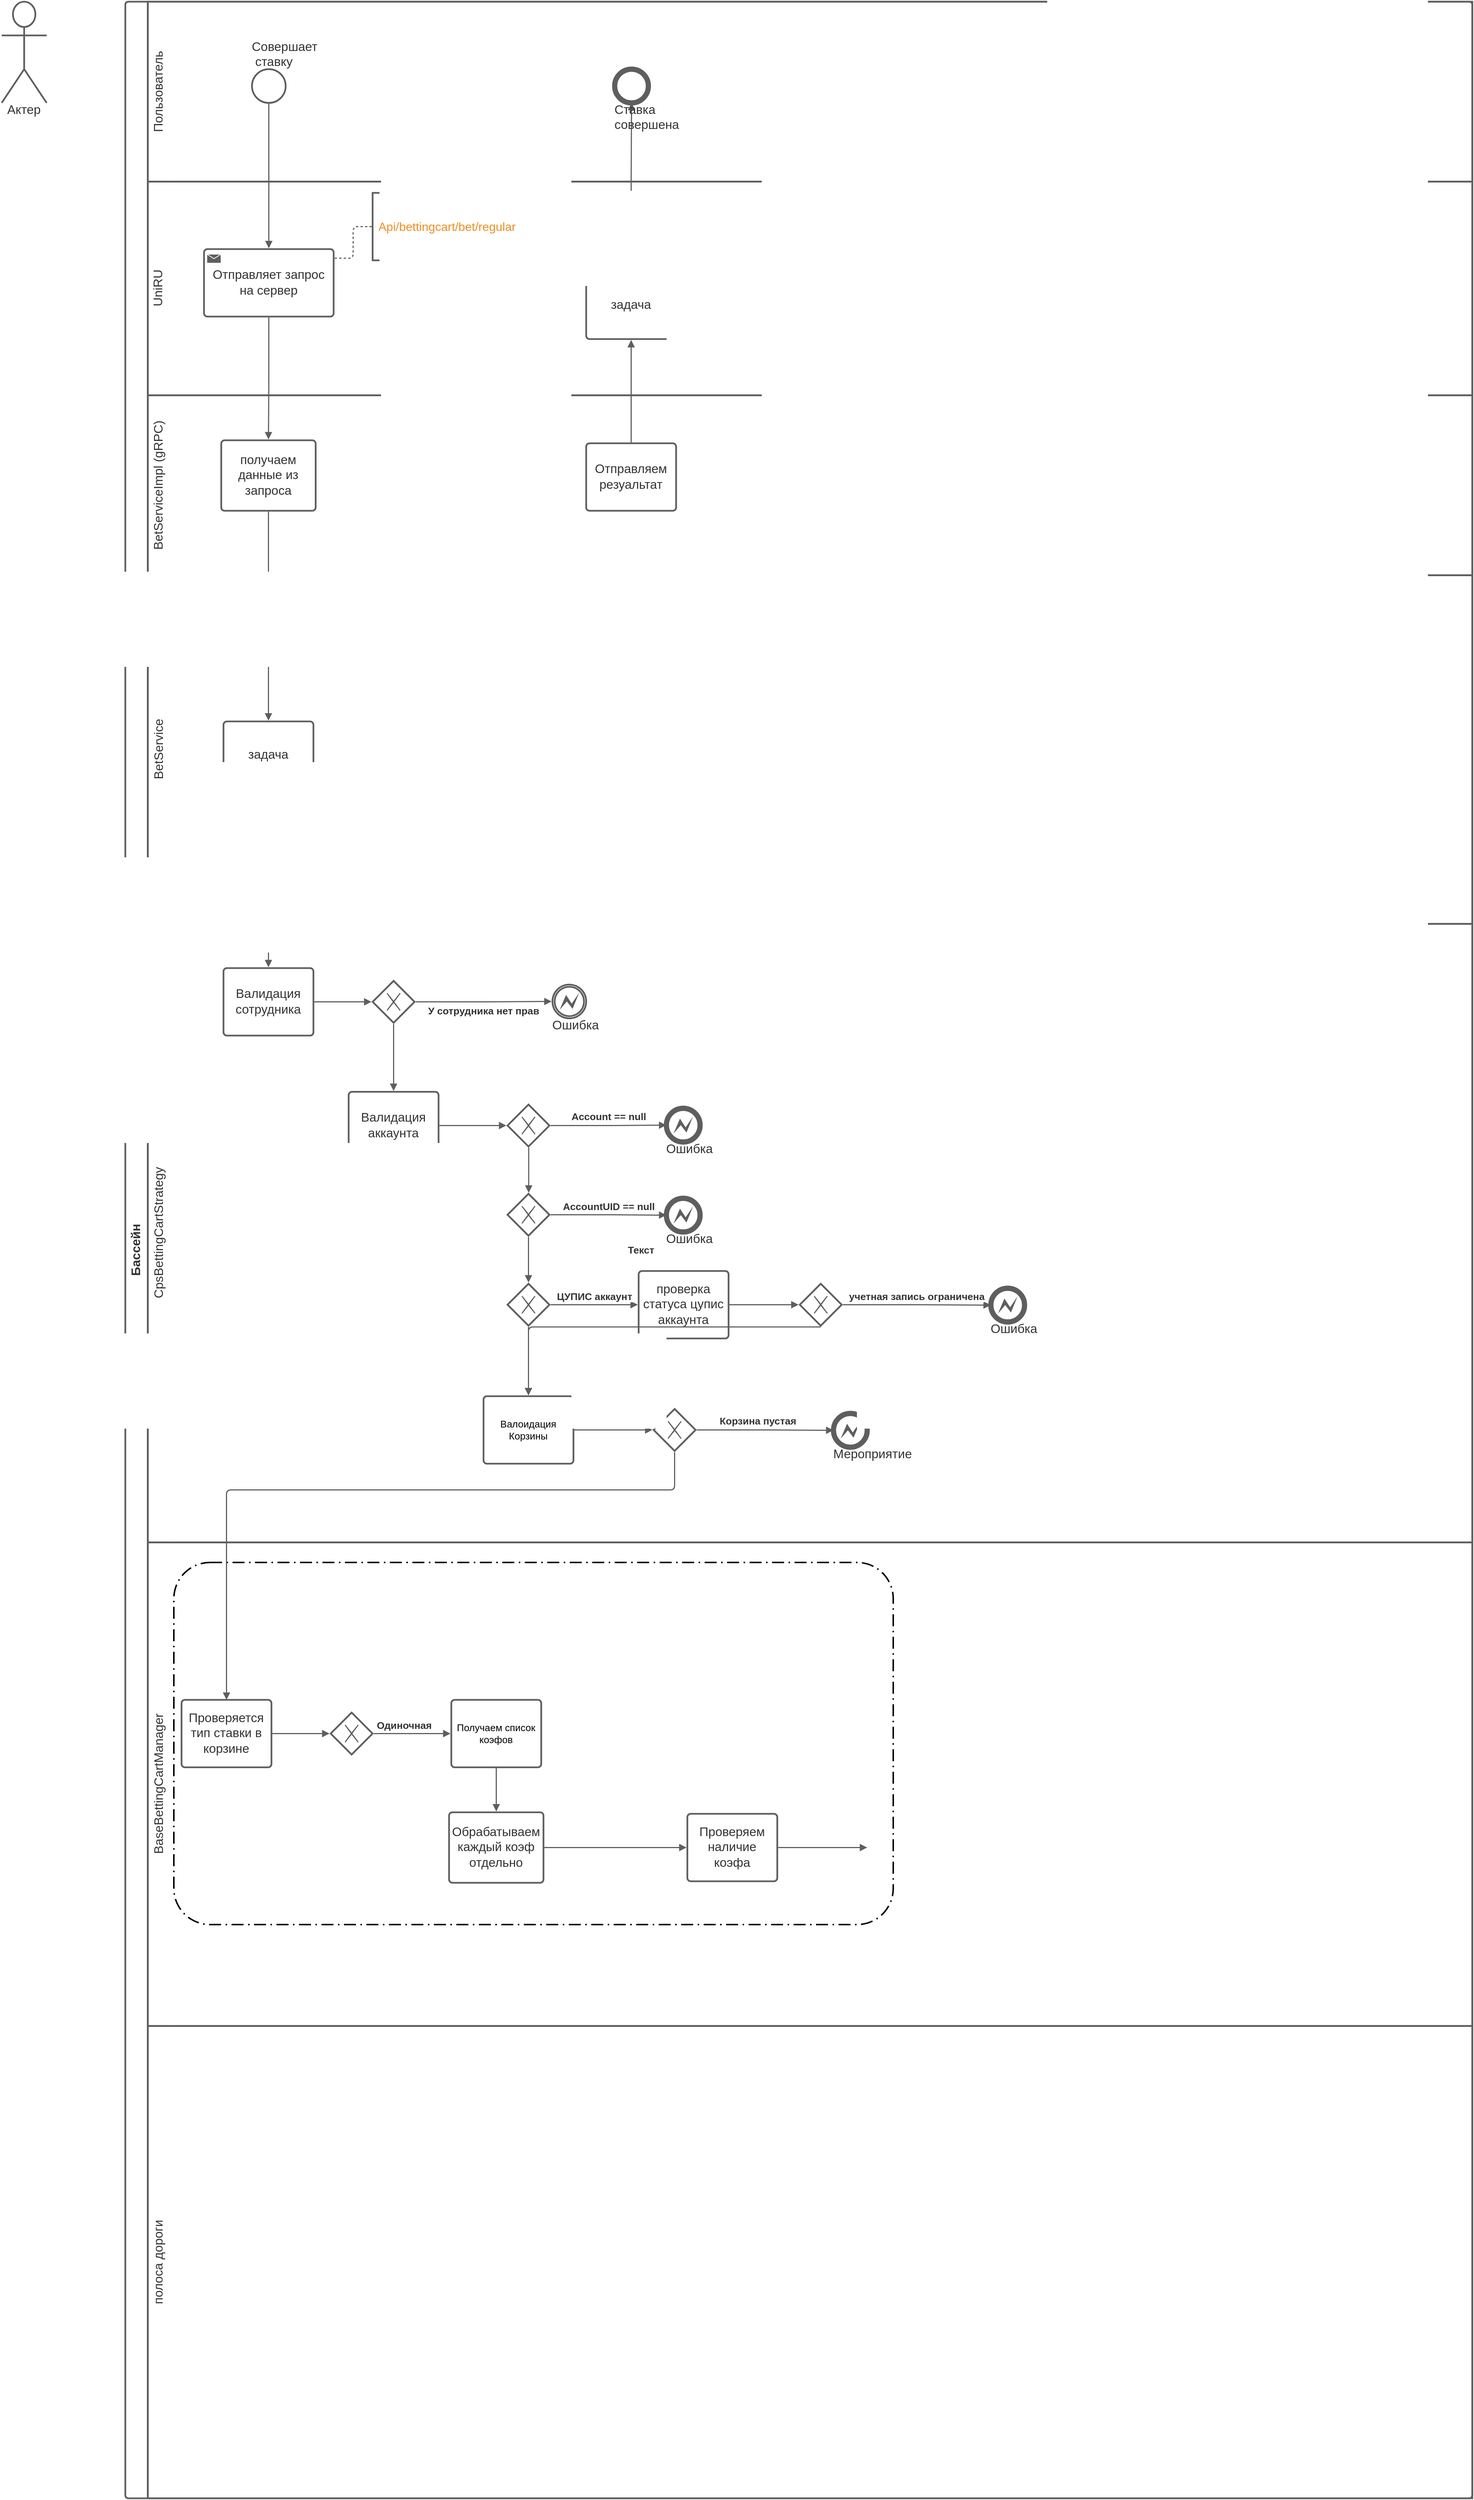 <mxfile version="15.7.2" type="github">
  <diagram name="Page-1" id="c7488fd3-1785-93aa-aadb-54a6760d102a">
    <mxGraphModel dx="4677" dy="2451" grid="1" gridSize="10" guides="1" tooltips="1" connect="1" arrows="1" fold="1" page="1" pageScale="1" pageWidth="1100" pageHeight="850" background="none" math="0" shadow="0">
      <root>
        <mxCell id="0" />
        <mxCell id="1" parent="0" />
        <mxCell id="ZsPUOAy3lBJN9Yod5RJw-80" value="" style="points=[[0.25,0,0],[0.5,0,0],[0.75,0,0],[1,0.25,0],[1,0.5,0],[1,0.75,0],[0.75,1,0],[0.5,1,0],[0.25,1,0],[0,0.75,0],[0,0.5,0],[0,0.25,0]];rounded=1;arcSize=10;dashed=1;strokeColor=#000000;fillColor=none;gradientColor=none;dashPattern=8 3 1 3;strokeWidth=2;align=center;" vertex="1" parent="1">
          <mxGeometry x="-2140" y="747" width="960" height="483" as="geometry" />
        </mxCell>
        <mxCell id="ZsPUOAy3lBJN9Yod5RJw-1" value="Бассейн" style="swimlane;startSize=30;html=1;whiteSpace=wrap;container=1;collapsible=0;childLayout=stackLayout;resizeParent=1;dropTarget=0;horizontalStack=0;whiteSpace=wrap;fontSize=13;spacing=0;strokeColor=#5e5e5e;strokeOpacity=100;rounded=1;absoluteArcSize=1;arcSize=9;horizontal=0;strokeWidth=2.3;fontSize=16.7;fontColor=#333333;" vertex="1" parent="1">
          <mxGeometry x="-2205" y="-1335" width="1797.5" height="3330" isRotated="1" as="geometry" />
        </mxCell>
        <mxCell id="ZsPUOAy3lBJN9Yod5RJw-2" value="Пользователь" style="swimlane;html=1;whiteSpace=wrap;container=1;connectable=0;collapsible=0;fontStyle=0;startSize=30;dropTarget=0;rounded=0;horizontal=0;swimlaneLine=0;fillColor=none;whiteSpace=wrap;fontSize=13;spacing=0;strokeColor=#5e5e5e;strokeOpacity=100;strokeWidth=2.3;fontSize=16.7;fontColor=#333333;" vertex="1" parent="ZsPUOAy3lBJN9Yod5RJw-1">
          <mxGeometry x="30" width="1767.5" height="240" as="geometry" />
        </mxCell>
        <mxCell id="ZsPUOAy3lBJN9Yod5RJw-3" value="UniRU" style="swimlane;html=1;whiteSpace=wrap;container=1;connectable=0;collapsible=0;fontStyle=0;startSize=30;dropTarget=0;rounded=0;horizontal=0;swimlaneLine=0;fillColor=none;whiteSpace=wrap;fontSize=13;spacing=0;strokeColor=#5e5e5e;strokeOpacity=100;strokeWidth=2.3;fontSize=16.7;fontColor=#333333;" vertex="1" parent="ZsPUOAy3lBJN9Yod5RJw-1">
          <mxGeometry x="30" y="240" width="1767.5" height="285" as="geometry" />
        </mxCell>
        <mxCell id="ZsPUOAy3lBJN9Yod5RJw-4" value="BetServiceImpl (gRPC)" style="swimlane;html=1;whiteSpace=wrap;container=1;connectable=0;collapsible=0;fontStyle=0;startSize=30;dropTarget=0;rounded=0;horizontal=0;swimlaneLine=0;fillColor=none;whiteSpace=wrap;fontSize=13;spacing=0;strokeColor=#5e5e5e;strokeOpacity=100;strokeWidth=2.3;fontSize=16.7;fontColor=#333333;" vertex="1" parent="ZsPUOAy3lBJN9Yod5RJw-1">
          <mxGeometry x="30" y="525" width="1767.5" height="240" as="geometry" />
        </mxCell>
        <mxCell id="ZsPUOAy3lBJN9Yod5RJw-5" value="BetService" style="swimlane;html=1;whiteSpace=wrap;container=1;connectable=0;collapsible=0;fontStyle=0;startSize=30;dropTarget=0;rounded=0;horizontal=0;swimlaneLine=0;fillColor=none;whiteSpace=wrap;fontSize=13;spacing=0;strokeColor=#5e5e5e;strokeOpacity=100;strokeWidth=2.3;fontSize=16.7;fontColor=#333333;" vertex="1" parent="ZsPUOAy3lBJN9Yod5RJw-1">
          <mxGeometry x="30" y="765" width="1767.5" height="465.0" as="geometry" />
        </mxCell>
        <mxCell id="ZsPUOAy3lBJN9Yod5RJw-6" value="CpsBettingCartStrategy" style="swimlane;html=1;whiteSpace=wrap;container=1;connectable=0;collapsible=0;fontStyle=0;startSize=30;dropTarget=0;rounded=0;horizontal=0;swimlaneLine=0;fillColor=none;whiteSpace=wrap;fontSize=13;spacing=0;strokeColor=#5e5e5e;strokeOpacity=100;strokeWidth=2.3;fontSize=16.7;fontColor=#333333;" vertex="1" parent="ZsPUOAy3lBJN9Yod5RJw-1">
          <mxGeometry x="30" y="1230" width="1767.5" height="825" as="geometry" />
        </mxCell>
        <mxCell id="ZsPUOAy3lBJN9Yod5RJw-7" value="BaseBettingCartManager" style="swimlane;html=1;whiteSpace=wrap;container=1;connectable=0;collapsible=0;fontStyle=0;startSize=30;dropTarget=0;rounded=0;horizontal=0;swimlaneLine=0;fillColor=none;whiteSpace=wrap;fontSize=13;spacing=0;strokeColor=#5e5e5e;strokeOpacity=100;strokeWidth=2.3;fontSize=16.7;fontColor=#333333;" vertex="1" parent="ZsPUOAy3lBJN9Yod5RJw-1">
          <mxGeometry x="30" y="2055" width="1767.5" height="645" as="geometry" />
        </mxCell>
        <mxCell id="ZsPUOAy3lBJN9Yod5RJw-8" value="полоса дороги" style="swimlane;html=1;whiteSpace=wrap;container=1;connectable=0;collapsible=0;fontStyle=0;startSize=30;dropTarget=0;rounded=0;horizontal=0;swimlaneLine=0;fillColor=none;whiteSpace=wrap;fontSize=13;spacing=0;strokeColor=#5e5e5e;strokeOpacity=100;strokeWidth=2.3;fontSize=16.7;fontColor=#333333;" vertex="1" parent="ZsPUOAy3lBJN9Yod5RJw-1">
          <mxGeometry x="30" y="2700" width="1767.5" height="630" as="geometry" />
        </mxCell>
        <UserObject label="Актер" lucidchartObjectId="1fzqgwaakdoD" id="ZsPUOAy3lBJN9Yod5RJw-9">
          <mxCell style="html=1;overflow=block;blockSpacing=1;whiteSpace=wrap;shape=umlActor;labelPosition=center;verticalLabelPosition=bottom;verticalAlign=top;whiteSpace=nowrap;whiteSpace=wrap;fontSize=16.7;fontColor=#333333;spacing=0;strokeColor=#5e5e5e;strokeOpacity=100;rounded=1;absoluteArcSize=1;arcSize=9;strokeWidth=2.3;" vertex="1" parent="1">
            <mxGeometry x="-2370" y="-1335" width="60" height="135" as="geometry" />
          </mxCell>
        </UserObject>
        <mxCell id="ZsPUOAy3lBJN9Yod5RJw-10" value="&lt;div style=&quot;text-align: justify&quot;&gt;&lt;span&gt;Совершает&lt;/span&gt;&lt;/div&gt;&lt;div style=&quot;text-align: justify&quot;&gt;&lt;span&gt;&amp;nbsp;ставку&lt;/span&gt;&lt;/div&gt;" style="html=1;overflow=block;blockSpacing=1;whiteSpace=wrap;shape=mxgraph.bpmn.shape;verticalLabelPosition=top;verticalAlign=bottom;outline=standard;whiteSpace=wrap;fontSize=16.7;fontColor=#333333;spacing=0;strokeColor=#5e5e5e;strokeOpacity=100;rounded=1;absoluteArcSize=1;arcSize=9;strokeWidth=2.3;labelPosition=center;align=center;" vertex="1" parent="1">
          <mxGeometry x="-2036" y="-1245" width="45" height="45" as="geometry" />
        </mxCell>
        <UserObject label="" lucidchartObjectId="kjzq9bKsI._D" id="ZsPUOAy3lBJN9Yod5RJw-11">
          <mxCell style="html=1;jettySize=18;whiteSpace=wrap;fontSize=13;strokeColor=#5E5E5E;strokeWidth=1.5;rounded=1;arcSize=12;edgeStyle=orthogonalEdgeStyle;startArrow=none;;endArrow=block;endFill=1;;exitX=0.5;exitY=1.025;exitPerimeter=0;entryX=0.5;entryY=-0.012;entryPerimeter=0;" edge="1" parent="1" source="ZsPUOAy3lBJN9Yod5RJw-10" target="ZsPUOAy3lBJN9Yod5RJw-12">
            <mxGeometry width="100" height="100" relative="1" as="geometry">
              <Array as="points" />
            </mxGeometry>
          </mxCell>
        </UserObject>
        <mxCell id="ZsPUOAy3lBJN9Yod5RJw-12" value="Отправляет запрос на сервер" style="html=1;overflow=block;blockSpacing=1;whiteSpace=wrap;whiteSpace=wrap;fontSize=16.7;fontColor=#333333;whiteSpace=wrap;spacing=3.8;strokeColor=#5e5e5e;strokeOpacity=100;rounded=1;absoluteArcSize=1;arcSize=9;strokeWidth=2.3;" vertex="1" parent="1">
          <mxGeometry x="-2100" y="-1005" width="173" height="90" as="geometry" />
        </mxCell>
        <mxCell id="ZsPUOAy3lBJN9Yod5RJw-13" value="" style="shape=message;strokeColor=#ffffff;fillColor=#5e5e5e;part=1;" vertex="1" parent="ZsPUOAy3lBJN9Yod5RJw-12">
          <mxGeometry width="19" height="12" relative="1" as="geometry">
            <mxPoint x="4" y="7" as="offset" />
          </mxGeometry>
        </mxCell>
        <mxCell id="ZsPUOAy3lBJN9Yod5RJw-14" value="Аpi/bettingcart/bet/regular" style="group;spacingLeft=8;align=left;spacing=0;strokeColor=none;whiteSpace=wrap;fontSize=16;fontColor=#ef8d22;strokeOpacity=100;fillOpacity=0;rounded=1;absoluteArcSize=1;arcSize=9;fillColor=#ffffff;strokeWidth=2.3;verticalAlign=middle;html=1;" vertex="1" parent="1">
          <mxGeometry x="-1875" y="-1080" width="225" height="90" as="geometry" />
        </mxCell>
        <mxCell id="ZsPUOAy3lBJN9Yod5RJw-15" value="" style="shape=partialRectangle;right=0;fillColor=none;whiteSpace=wrap;fontSize=16;fontColor=#ef8d22;strokeColor=#5e5e5e;strokeWidth=2.3;" vertex="1" parent="ZsPUOAy3lBJN9Yod5RJw-14">
          <mxGeometry width="8" height="90" relative="1" as="geometry" />
        </mxCell>
        <UserObject label="" lucidchartObjectId="Llzq4PgTOBG3" id="ZsPUOAy3lBJN9Yod5RJw-16">
          <mxCell style="html=1;jettySize=18;whiteSpace=wrap;fontSize=13;strokeColor=#5E5E5E;dashed=1;fixDash=1;strokeWidth=1.5;rounded=1;arcSize=12;edgeStyle=orthogonalEdgeStyle;startArrow=none;;endArrow=none;;exitX=-0.005;exitY=0.5;exitPerimeter=0;entryX=1.007;entryY=0.135;entryPerimeter=0;" edge="1" parent="1" source="ZsPUOAy3lBJN9Yod5RJw-14" target="ZsPUOAy3lBJN9Yod5RJw-12">
            <mxGeometry width="100" height="100" relative="1" as="geometry">
              <Array as="points" />
            </mxGeometry>
          </mxCell>
        </UserObject>
        <UserObject label="" lucidchartObjectId="PJzqvexvB2dH" id="ZsPUOAy3lBJN9Yod5RJw-17">
          <mxCell style="html=1;jettySize=18;whiteSpace=wrap;fontSize=13;strokeColor=#5E5E5E;strokeWidth=1.5;rounded=1;arcSize=12;edgeStyle=orthogonalEdgeStyle;startArrow=none;;endArrow=block;endFill=1;;exitX=0.5;exitY=1.013;exitPerimeter=0;entryX=0.5;entryY=-0.012;entryPerimeter=0;" edge="1" parent="1" source="ZsPUOAy3lBJN9Yod5RJw-12" target="ZsPUOAy3lBJN9Yod5RJw-18">
            <mxGeometry width="100" height="100" relative="1" as="geometry">
              <Array as="points" />
            </mxGeometry>
          </mxCell>
        </UserObject>
        <mxCell id="ZsPUOAy3lBJN9Yod5RJw-18" value="получаем данные из запроса" style="html=1;overflow=block;blockSpacing=1;whiteSpace=wrap;whiteSpace=wrap;fontSize=16.7;fontColor=#333333;whiteSpace=wrap;spacing=3.8;strokeColor=#5e5e5e;strokeOpacity=100;rounded=1;absoluteArcSize=1;arcSize=9;strokeWidth=2.3;" vertex="1" parent="1">
          <mxGeometry x="-2077" y="-750" width="126" height="94" as="geometry" />
        </mxCell>
        <mxCell id="ZsPUOAy3lBJN9Yod5RJw-19" value="Отправляем резуальтат " style="html=1;overflow=block;blockSpacing=1;whiteSpace=wrap;whiteSpace=wrap;fontSize=16.7;fontColor=#333333;whiteSpace=wrap;spacing=3.8;strokeColor=#5e5e5e;strokeOpacity=100;rounded=1;absoluteArcSize=1;arcSize=9;strokeWidth=2.3;" vertex="1" parent="1">
          <mxGeometry x="-1590" y="-746" width="120" height="90" as="geometry" />
        </mxCell>
        <UserObject label="" lucidchartObjectId="~NzqV.R2wi9m" id="ZsPUOAy3lBJN9Yod5RJw-20">
          <mxCell style="html=1;jettySize=18;whiteSpace=wrap;fontSize=13;strokeColor=#5E5E5E;strokeWidth=1.5;rounded=1;arcSize=12;edgeStyle=orthogonalEdgeStyle;startArrow=none;;endArrow=block;endFill=1;;exitX=0.5;exitY=-0.012;exitPerimeter=0;entryX=0.5;entryY=1.013;entryPerimeter=0;" edge="1" parent="1" source="ZsPUOAy3lBJN9Yod5RJw-19" target="ZsPUOAy3lBJN9Yod5RJw-21">
            <mxGeometry width="100" height="100" relative="1" as="geometry">
              <Array as="points" />
            </mxGeometry>
          </mxCell>
        </UserObject>
        <mxCell id="ZsPUOAy3lBJN9Yod5RJw-21" value="задача" style="html=1;overflow=block;blockSpacing=1;whiteSpace=wrap;whiteSpace=wrap;fontSize=16.7;fontColor=#333333;whiteSpace=wrap;spacing=3.8;strokeColor=#5e5e5e;strokeOpacity=100;rounded=1;absoluteArcSize=1;arcSize=9;strokeWidth=2.3;" vertex="1" parent="1">
          <mxGeometry x="-1590" y="-975" width="120" height="90" as="geometry" />
        </mxCell>
        <UserObject label="" lucidchartObjectId="zOzqSGz9eJod" id="ZsPUOAy3lBJN9Yod5RJw-22">
          <mxCell style="html=1;jettySize=18;whiteSpace=wrap;fontSize=13;strokeColor=#5E5E5E;strokeWidth=1.5;rounded=1;arcSize=12;edgeStyle=orthogonalEdgeStyle;startArrow=none;;endArrow=block;endFill=1;;exitX=0.5;exitY=-0.012;exitPerimeter=0;entryX=0.5;entryY=1;entryPerimeter=0;" edge="1" parent="1" source="ZsPUOAy3lBJN9Yod5RJw-21" target="ZsPUOAy3lBJN9Yod5RJw-23">
            <mxGeometry width="100" height="100" relative="1" as="geometry">
              <Array as="points" />
            </mxGeometry>
          </mxCell>
        </UserObject>
        <mxCell id="ZsPUOAy3lBJN9Yod5RJw-23" value="Ставка совершена" style="html=1;overflow=block;blockSpacing=1;whiteSpace=wrap;shape=mxgraph.bpmn.shape;verticalLabelPosition=bottom;verticalAlign=top;outline=end;whiteSpace=wrap;fontSize=16.7;fontColor=#333333;spacing=0;strokeColor=#5e5e5e;strokeOpacity=100;rounded=1;absoluteArcSize=1;arcSize=9;strokeWidth=2.3;" vertex="1" parent="1">
          <mxGeometry x="-1552" y="-1245" width="45" height="45" as="geometry" />
        </mxCell>
        <UserObject label="" lucidchartObjectId="FPzqOHCzULri" id="ZsPUOAy3lBJN9Yod5RJw-24">
          <mxCell style="html=1;jettySize=18;whiteSpace=wrap;fontSize=13;strokeColor=#5E5E5E;strokeWidth=1.5;rounded=1;arcSize=12;edgeStyle=orthogonalEdgeStyle;startArrow=none;;endArrow=block;endFill=1;;exitX=0.5;exitY=1.012;exitPerimeter=0;entryX=0.5;entryY=-0.012;entryPerimeter=0;" edge="1" parent="1" source="ZsPUOAy3lBJN9Yod5RJw-18" target="ZsPUOAy3lBJN9Yod5RJw-25">
            <mxGeometry width="100" height="100" relative="1" as="geometry">
              <Array as="points" />
            </mxGeometry>
          </mxCell>
        </UserObject>
        <mxCell id="ZsPUOAy3lBJN9Yod5RJw-25" value="задача" style="html=1;overflow=block;blockSpacing=1;whiteSpace=wrap;whiteSpace=wrap;fontSize=16.7;fontColor=#333333;whiteSpace=wrap;spacing=3.8;strokeColor=#5e5e5e;strokeOpacity=100;rounded=1;absoluteArcSize=1;arcSize=9;strokeWidth=2.3;" vertex="1" parent="1">
          <mxGeometry x="-2074" y="-375" width="120" height="90" as="geometry" />
        </mxCell>
        <UserObject label="" lucidchartObjectId="ZSzq2n1VD2hJ" id="ZsPUOAy3lBJN9Yod5RJw-26">
          <mxCell style="html=1;jettySize=18;whiteSpace=wrap;fontSize=13;strokeColor=#5E5E5E;strokeWidth=1.5;rounded=1;arcSize=12;edgeStyle=orthogonalEdgeStyle;startArrow=none;;endArrow=block;endFill=1;;exitX=0.5;exitY=1.013;exitPerimeter=0;entryX=0.5;entryY=-0.012;entryPerimeter=0;" edge="1" parent="1" source="ZsPUOAy3lBJN9Yod5RJw-25" target="ZsPUOAy3lBJN9Yod5RJw-27">
            <mxGeometry width="100" height="100" relative="1" as="geometry">
              <Array as="points" />
            </mxGeometry>
          </mxCell>
        </UserObject>
        <mxCell id="ZsPUOAy3lBJN9Yod5RJw-27" value="Валидация сотрудника" style="html=1;overflow=block;blockSpacing=1;whiteSpace=wrap;whiteSpace=wrap;fontSize=16.7;fontColor=#333333;whiteSpace=wrap;spacing=3.8;strokeColor=#5e5e5e;strokeOpacity=100;rounded=1;absoluteArcSize=1;arcSize=9;strokeWidth=2.3;" vertex="1" parent="1">
          <mxGeometry x="-2074" y="-46" width="120" height="90" as="geometry" />
        </mxCell>
        <UserObject label="" lucidchartObjectId="rTzqr8Lx_dHD" id="ZsPUOAy3lBJN9Yod5RJw-28">
          <mxCell style="html=1;jettySize=18;whiteSpace=wrap;fontSize=13;strokeColor=#5E5E5E;strokeWidth=1.5;rounded=1;arcSize=12;edgeStyle=orthogonalEdgeStyle;startArrow=none;;endArrow=block;endFill=1;;exitX=1.009;exitY=0.5;exitPerimeter=0;entryX=-0.028;entryY=0.5;entryPerimeter=0;" edge="1" parent="1" source="ZsPUOAy3lBJN9Yod5RJw-27" target="ZsPUOAy3lBJN9Yod5RJw-29">
            <mxGeometry width="100" height="100" relative="1" as="geometry">
              <Array as="points" />
            </mxGeometry>
          </mxCell>
        </UserObject>
        <mxCell id="ZsPUOAy3lBJN9Yod5RJw-29" value="" style="html=1;overflow=block;blockSpacing=1;whiteSpace=wrap;shape=mxgraph.bpmn.shape;perimeter=rhombusPerimeter;background=gateway;verticalLabelPosition=bottom;verticalAlign=top;outline=none;symbol=exclusiveGw;whiteSpace=wrap;fontSize=13;spacing=0;strokeColor=#5e5e5e;strokeOpacity=100;rounded=1;absoluteArcSize=1;arcSize=9;strokeWidth=2.3;whiteSpace=wrap;fontSize=13;spacing=0;" vertex="1" parent="1">
          <mxGeometry x="-1875" y="-29" width="56" height="56" as="geometry" />
        </mxCell>
        <UserObject label="" lucidchartObjectId="cUzqfupAhkks" id="ZsPUOAy3lBJN9Yod5RJw-30">
          <mxCell style="html=1;jettySize=18;whiteSpace=wrap;fontSize=13;strokeColor=#5E5E5E;strokeWidth=1.5;rounded=1;arcSize=12;edgeStyle=orthogonalEdgeStyle;startArrow=none;;endArrow=block;endFill=1;;exitX=1.028;exitY=0.5;exitPerimeter=0;entryX=-0.025;entryY=0.5;entryPerimeter=0;" edge="1" parent="1" source="ZsPUOAy3lBJN9Yod5RJw-29" target="ZsPUOAy3lBJN9Yod5RJw-32">
            <mxGeometry width="100" height="100" relative="1" as="geometry">
              <Array as="points" />
            </mxGeometry>
          </mxCell>
        </UserObject>
        <mxCell id="ZsPUOAy3lBJN9Yod5RJw-31" value="У сотрудника нет прав" style="text;html=1;resizable=0;labelBackgroundColor=#ffffff;align=center;verticalAlign=middle;fontStyle=1;fontColor=#333333;;fontSize=13.3;" vertex="1" parent="ZsPUOAy3lBJN9Yod5RJw-30">
          <mxGeometry relative="1" as="geometry">
            <mxPoint y="12" as="offset" />
          </mxGeometry>
        </mxCell>
        <mxCell id="ZsPUOAy3lBJN9Yod5RJw-32" value="Ошибка" style="html=1;overflow=block;blockSpacing=1;whiteSpace=wrap;shape=mxgraph.bpmn.shape;verticalLabelPosition=bottom;verticalAlign=top;outline=throwing;symbol=error;whiteSpace=wrap;fontSize=16.7;fontColor=#333333;spacing=0;strokeColor=#5e5e5e;strokeOpacity=100;rounded=1;absoluteArcSize=1;arcSize=9;strokeWidth=2.3;" vertex="1" parent="1">
          <mxGeometry x="-1635" y="-24" width="45" height="45" as="geometry" />
        </mxCell>
        <UserObject label="" lucidchartObjectId="2UzqRlAQma5s" id="ZsPUOAy3lBJN9Yod5RJw-33">
          <mxCell style="html=1;jettySize=18;whiteSpace=wrap;fontSize=13;strokeColor=#5E5E5E;strokeWidth=1.5;rounded=1;arcSize=12;edgeStyle=orthogonalEdgeStyle;startArrow=none;;endArrow=block;endFill=1;;exitX=0.5;exitY=1.028;exitPerimeter=0;entryX=0.5;entryY=-0.012;entryPerimeter=0;" edge="1" parent="1" source="ZsPUOAy3lBJN9Yod5RJw-29" target="ZsPUOAy3lBJN9Yod5RJw-34">
            <mxGeometry width="100" height="100" relative="1" as="geometry">
              <Array as="points" />
            </mxGeometry>
          </mxCell>
        </UserObject>
        <mxCell id="ZsPUOAy3lBJN9Yod5RJw-34" value="Валидация аккаунта" style="html=1;overflow=block;blockSpacing=1;whiteSpace=wrap;whiteSpace=wrap;fontSize=16.7;fontColor=#333333;whiteSpace=wrap;spacing=3.8;strokeColor=#5e5e5e;strokeOpacity=100;rounded=1;absoluteArcSize=1;arcSize=9;strokeWidth=2.3;" vertex="1" parent="1">
          <mxGeometry x="-1907" y="119" width="120" height="90" as="geometry" />
        </mxCell>
        <mxCell id="ZsPUOAy3lBJN9Yod5RJw-35" value="" style="html=1;overflow=block;blockSpacing=1;whiteSpace=wrap;shape=mxgraph.bpmn.shape;perimeter=rhombusPerimeter;background=gateway;verticalLabelPosition=bottom;verticalAlign=top;outline=none;symbol=exclusiveGw;whiteSpace=wrap;fontSize=13;spacing=0;strokeColor=#5e5e5e;strokeOpacity=100;rounded=1;absoluteArcSize=1;arcSize=9;strokeWidth=2.3;whiteSpace=wrap;fontSize=13;spacing=0;" vertex="1" parent="1">
          <mxGeometry x="-1695" y="136" width="56" height="56" as="geometry" />
        </mxCell>
        <mxCell id="ZsPUOAy3lBJN9Yod5RJw-36" value="Ошибка" style="html=1;overflow=block;blockSpacing=1;whiteSpace=wrap;shape=mxgraph.bpmn.shape;verticalLabelPosition=bottom;verticalAlign=top;outline=end;symbol=error;whiteSpace=wrap;fontSize=16.7;fontColor=#333333;spacing=0;strokeColor=#5e5e5e;strokeOpacity=100;rounded=1;absoluteArcSize=1;arcSize=9;strokeWidth=2.3;" vertex="1" parent="1">
          <mxGeometry x="-1483" y="141" width="45" height="45" as="geometry" />
        </mxCell>
        <UserObject label="" lucidchartObjectId="9YzqttYT0aaz" id="ZsPUOAy3lBJN9Yod5RJw-37">
          <mxCell style="html=1;jettySize=18;whiteSpace=wrap;fontSize=13;strokeColor=#5E5E5E;strokeWidth=1.5;rounded=1;arcSize=12;edgeStyle=orthogonalEdgeStyle;startArrow=none;;endArrow=block;endFill=1;;exitX=0.505;exitY=1.023;exitPerimeter=0;entryX=0.505;entryY=-0.023;entryPerimeter=0;" edge="1" parent="1" source="ZsPUOAy3lBJN9Yod5RJw-35" target="ZsPUOAy3lBJN9Yod5RJw-38">
            <mxGeometry width="100" height="100" relative="1" as="geometry">
              <Array as="points" />
            </mxGeometry>
          </mxCell>
        </UserObject>
        <mxCell id="ZsPUOAy3lBJN9Yod5RJw-38" value="" style="html=1;overflow=block;blockSpacing=1;whiteSpace=wrap;shape=mxgraph.bpmn.shape;perimeter=rhombusPerimeter;background=gateway;verticalLabelPosition=bottom;verticalAlign=top;outline=none;symbol=exclusiveGw;whiteSpace=wrap;fontSize=13;spacing=0;strokeColor=#5e5e5e;strokeOpacity=100;rounded=1;absoluteArcSize=1;arcSize=9;strokeWidth=2.3;whiteSpace=wrap;fontSize=13;spacing=0;" vertex="1" parent="1">
          <mxGeometry x="-1695" y="255" width="56" height="56" as="geometry" />
        </mxCell>
        <UserObject label="" lucidchartObjectId="g0zqzzm_dK46" id="ZsPUOAy3lBJN9Yod5RJw-39">
          <mxCell style="html=1;jettySize=18;whiteSpace=wrap;fontSize=13;strokeColor=#5E5E5E;strokeWidth=1.5;rounded=1;arcSize=12;edgeStyle=orthogonalEdgeStyle;startArrow=none;;endArrow=block;endFill=1;;exitX=1.009;exitY=0.5;exitPerimeter=0;entryX=-0.028;entryY=0.5;entryPerimeter=0;" edge="1" parent="1" source="ZsPUOAy3lBJN9Yod5RJw-34" target="ZsPUOAy3lBJN9Yod5RJw-35">
            <mxGeometry width="100" height="100" relative="1" as="geometry">
              <Array as="points" />
            </mxGeometry>
          </mxCell>
        </UserObject>
        <UserObject label="" lucidchartObjectId="X0zqfLcb0bTR" id="ZsPUOAy3lBJN9Yod5RJw-40">
          <mxCell style="html=1;jettySize=18;whiteSpace=wrap;fontSize=13;strokeColor=#5E5E5E;strokeWidth=1.5;rounded=1;arcSize=12;edgeStyle=orthogonalEdgeStyle;startArrow=none;;endArrow=block;endFill=1;;exitX=1.028;exitY=0.5;exitPerimeter=0;entryX=0;entryY=0.5;entryPerimeter=0;" edge="1" parent="1" source="ZsPUOAy3lBJN9Yod5RJw-35" target="ZsPUOAy3lBJN9Yod5RJw-36">
            <mxGeometry width="100" height="100" relative="1" as="geometry">
              <Array as="points" />
            </mxGeometry>
          </mxCell>
        </UserObject>
        <mxCell id="ZsPUOAy3lBJN9Yod5RJw-41" value="Account == null" style="text;html=1;resizable=0;labelBackgroundColor=#ffffff;align=center;verticalAlign=middle;fontStyle=1;fontColor=#333333;;fontSize=13.3;" vertex="1" parent="ZsPUOAy3lBJN9Yod5RJw-40">
          <mxGeometry relative="1" as="geometry">
            <mxPoint y="-12" as="offset" />
          </mxGeometry>
        </mxCell>
        <UserObject label="" lucidchartObjectId="F2zqDRZlYSeT" id="ZsPUOAy3lBJN9Yod5RJw-42">
          <mxCell style="html=1;jettySize=18;whiteSpace=wrap;fontSize=13;strokeColor=#5E5E5E;strokeWidth=1.5;rounded=1;arcSize=12;edgeStyle=orthogonalEdgeStyle;startArrow=none;;endArrow=block;endFill=1;;exitX=1.028;exitY=0.5;exitPerimeter=0;entryX=0;entryY=0.5;entryPerimeter=0;" edge="1" parent="1" source="ZsPUOAy3lBJN9Yod5RJw-38" target="ZsPUOAy3lBJN9Yod5RJw-44">
            <mxGeometry width="100" height="100" relative="1" as="geometry">
              <Array as="points" />
            </mxGeometry>
          </mxCell>
        </UserObject>
        <mxCell id="ZsPUOAy3lBJN9Yod5RJw-43" value="AccountUID == null" style="text;html=1;resizable=0;labelBackgroundColor=#ffffff;align=center;verticalAlign=middle;fontStyle=1;fontColor=#333333;;fontSize=13.3;" vertex="1" parent="ZsPUOAy3lBJN9Yod5RJw-42">
          <mxGeometry relative="1" as="geometry">
            <mxPoint y="-12" as="offset" />
          </mxGeometry>
        </mxCell>
        <mxCell id="ZsPUOAy3lBJN9Yod5RJw-44" value="Ошибка" style="html=1;overflow=block;blockSpacing=1;whiteSpace=wrap;shape=mxgraph.bpmn.shape;verticalLabelPosition=bottom;verticalAlign=top;outline=end;symbol=error;whiteSpace=wrap;fontSize=16.7;fontColor=#333333;spacing=0;strokeColor=#5e5e5e;strokeOpacity=100;rounded=1;absoluteArcSize=1;arcSize=9;strokeWidth=2.3;" vertex="1" parent="1">
          <mxGeometry x="-1483" y="261" width="45" height="45" as="geometry" />
        </mxCell>
        <UserObject label="" lucidchartObjectId="j3zq60fz8YvV" id="ZsPUOAy3lBJN9Yod5RJw-45">
          <mxCell style="html=1;jettySize=18;whiteSpace=wrap;fontSize=13;strokeColor=#5E5E5E;strokeWidth=1.5;rounded=1;arcSize=12;edgeStyle=orthogonalEdgeStyle;startArrow=none;;endArrow=block;endFill=1;;exitX=0.5;exitY=1.028;exitPerimeter=0;entryX=0.5;entryY=-0.028;entryPerimeter=0;" edge="1" parent="1" source="ZsPUOAy3lBJN9Yod5RJw-38" target="ZsPUOAy3lBJN9Yod5RJw-46">
            <mxGeometry width="100" height="100" relative="1" as="geometry">
              <Array as="points" />
            </mxGeometry>
          </mxCell>
        </UserObject>
        <mxCell id="ZsPUOAy3lBJN9Yod5RJw-46" value="" style="html=1;overflow=block;blockSpacing=1;whiteSpace=wrap;shape=mxgraph.bpmn.shape;perimeter=rhombusPerimeter;background=gateway;verticalLabelPosition=bottom;verticalAlign=top;outline=none;symbol=exclusiveGw;whiteSpace=wrap;fontSize=13;spacing=0;strokeColor=#5e5e5e;strokeOpacity=100;rounded=1;absoluteArcSize=1;arcSize=9;strokeWidth=2.3;whiteSpace=wrap;fontSize=13;spacing=0;" vertex="1" parent="1">
          <mxGeometry x="-1695" y="375" width="56" height="56" as="geometry" />
        </mxCell>
        <UserObject label="" lucidchartObjectId="43zq0_JOyH9R" id="ZsPUOAy3lBJN9Yod5RJw-47">
          <mxCell style="html=1;jettySize=18;whiteSpace=wrap;fontSize=13;strokeColor=#5E5E5E;strokeWidth=1.5;rounded=1;arcSize=12;edgeStyle=orthogonalEdgeStyle;startArrow=none;;endArrow=block;endFill=1;;exitX=1.028;exitY=0.5;exitPerimeter=0;entryX=-0.009;entryY=0.5;entryPerimeter=0;" edge="1" parent="1" source="ZsPUOAy3lBJN9Yod5RJw-46" target="ZsPUOAy3lBJN9Yod5RJw-49">
            <mxGeometry width="100" height="100" relative="1" as="geometry">
              <Array as="points" />
            </mxGeometry>
          </mxCell>
        </UserObject>
        <mxCell id="ZsPUOAy3lBJN9Yod5RJw-48" value="ЦУПИС аккаунт" style="text;html=1;resizable=0;labelBackgroundColor=#ffffff;align=center;verticalAlign=middle;fontStyle=1;fontColor=#333333;;fontSize=13.3;" vertex="1" parent="ZsPUOAy3lBJN9Yod5RJw-47">
          <mxGeometry relative="1" as="geometry">
            <mxPoint y="-11.5" as="offset" />
          </mxGeometry>
        </mxCell>
        <mxCell id="ZsPUOAy3lBJN9Yod5RJw-49" value="проверка статуса цупис аккаунта" style="html=1;overflow=block;blockSpacing=1;whiteSpace=wrap;whiteSpace=wrap;fontSize=16.7;fontColor=#333333;whiteSpace=wrap;spacing=3.8;strokeColor=#5e5e5e;strokeOpacity=100;rounded=1;absoluteArcSize=1;arcSize=9;strokeWidth=2.3;" vertex="1" parent="1">
          <mxGeometry x="-1520" y="358" width="120" height="90" as="geometry" />
        </mxCell>
        <UserObject label="" lucidchartObjectId="z5zqizomphX2" id="ZsPUOAy3lBJN9Yod5RJw-50">
          <mxCell style="html=1;jettySize=18;whiteSpace=wrap;fontSize=13;strokeColor=#5E5E5E;strokeWidth=1.5;rounded=1;arcSize=12;edgeStyle=orthogonalEdgeStyle;startArrow=none;;endArrow=block;endFill=1;;exitX=1.009;exitY=0.5;exitPerimeter=0;entryX=-0.028;entryY=0.5;entryPerimeter=0;" edge="1" parent="1" source="ZsPUOAy3lBJN9Yod5RJw-49" target="ZsPUOAy3lBJN9Yod5RJw-51">
            <mxGeometry width="100" height="100" relative="1" as="geometry">
              <Array as="points" />
            </mxGeometry>
          </mxCell>
        </UserObject>
        <mxCell id="ZsPUOAy3lBJN9Yod5RJw-51" value="" style="html=1;overflow=block;blockSpacing=1;whiteSpace=wrap;shape=mxgraph.bpmn.shape;perimeter=rhombusPerimeter;background=gateway;verticalLabelPosition=bottom;verticalAlign=top;outline=none;symbol=exclusiveGw;whiteSpace=wrap;fontSize=13;spacing=0;strokeColor=#5e5e5e;strokeOpacity=100;rounded=1;absoluteArcSize=1;arcSize=9;strokeWidth=2.3;whiteSpace=wrap;fontSize=13;spacing=0;" vertex="1" parent="1">
          <mxGeometry x="-1305" y="375" width="56" height="56" as="geometry" />
        </mxCell>
        <UserObject label="" lucidchartObjectId="M5zqcEMyee7." id="ZsPUOAy3lBJN9Yod5RJw-52">
          <mxCell style="html=1;jettySize=18;whiteSpace=wrap;fontSize=13;strokeColor=#5E5E5E;strokeWidth=1.5;rounded=1;arcSize=12;edgeStyle=orthogonalEdgeStyle;startArrow=none;;endArrow=block;endFill=1;;exitX=0.5;exitY=1.028;exitPerimeter=0;entryX=0.5;entryY=-0.012;entryPerimeter=0;" edge="1" parent="1" source="ZsPUOAy3lBJN9Yod5RJw-46" target="ZsPUOAy3lBJN9Yod5RJw-58">
            <mxGeometry width="100" height="100" relative="1" as="geometry">
              <Array as="points" />
            </mxGeometry>
          </mxCell>
        </UserObject>
        <UserObject label="" lucidchartObjectId="Q5zq~5PtmfNt" id="ZsPUOAy3lBJN9Yod5RJw-53">
          <mxCell style="html=1;jettySize=18;whiteSpace=wrap;fontSize=13;strokeColor=#5E5E5E;strokeWidth=1.5;rounded=1;arcSize=12;edgeStyle=orthogonalEdgeStyle;startArrow=none;;endArrow=block;endFill=1;;exitX=0.5;exitY=1.028;exitPerimeter=0;entryX=0.5;entryY=-0.012;entryPerimeter=0;" edge="1" parent="1" source="ZsPUOAy3lBJN9Yod5RJw-51" target="ZsPUOAy3lBJN9Yod5RJw-58">
            <mxGeometry width="100" height="100" relative="1" as="geometry">
              <Array as="points" />
            </mxGeometry>
          </mxCell>
        </UserObject>
        <mxCell id="ZsPUOAy3lBJN9Yod5RJw-54" value="Текст" style="text;html=1;resizable=0;labelBackgroundColor=#ffffff;align=center;verticalAlign=middle;fontStyle=1;fontColor=#333333;;fontSize=13.3;" vertex="1" parent="ZsPUOAy3lBJN9Yod5RJw-53">
          <mxGeometry relative="1" as="geometry">
            <mxPoint y="-102.852" as="offset" />
          </mxGeometry>
        </mxCell>
        <UserObject label="" lucidchartObjectId="T5zqR6SbF8AF" id="ZsPUOAy3lBJN9Yod5RJw-55">
          <mxCell style="html=1;jettySize=18;whiteSpace=wrap;fontSize=13;strokeColor=#5E5E5E;strokeWidth=1.5;rounded=1;arcSize=12;edgeStyle=orthogonalEdgeStyle;startArrow=none;;endArrow=block;endFill=1;;exitX=1.028;exitY=0.5;exitPerimeter=0;entryX=0;entryY=0.5;entryPerimeter=0;" edge="1" parent="1" source="ZsPUOAy3lBJN9Yod5RJw-51" target="ZsPUOAy3lBJN9Yod5RJw-57">
            <mxGeometry width="100" height="100" relative="1" as="geometry">
              <Array as="points" />
            </mxGeometry>
          </mxCell>
        </UserObject>
        <mxCell id="ZsPUOAy3lBJN9Yod5RJw-56" value="учетная запись ограничена" style="text;html=1;resizable=0;labelBackgroundColor=#ffffff;align=center;verticalAlign=middle;fontStyle=1;fontColor=#333333;;fontSize=13.3;" vertex="1" parent="ZsPUOAy3lBJN9Yod5RJw-55">
          <mxGeometry relative="1" as="geometry">
            <mxPoint y="-12" as="offset" />
          </mxGeometry>
        </mxCell>
        <mxCell id="ZsPUOAy3lBJN9Yod5RJw-57" value="Ошибка" style="html=1;overflow=block;blockSpacing=1;whiteSpace=wrap;shape=mxgraph.bpmn.shape;verticalLabelPosition=bottom;verticalAlign=top;outline=end;symbol=error;whiteSpace=wrap;fontSize=16.7;fontColor=#333333;spacing=0;strokeColor=#5e5e5e;strokeOpacity=100;rounded=1;absoluteArcSize=1;arcSize=9;strokeWidth=2.3;" vertex="1" parent="1">
          <mxGeometry x="-1050" y="381" width="45" height="45" as="geometry" />
        </mxCell>
        <mxCell id="ZsPUOAy3lBJN9Yod5RJw-58" value="Валоидация Корзины" style="html=1;overflow=block;blockSpacing=1;whiteSpace=wrap;whiteSpace=wrap;fontSize=13;whiteSpace=wrap;spacing=3.8;strokeColor=#5e5e5e;strokeOpacity=100;rounded=1;absoluteArcSize=1;arcSize=9;strokeWidth=2.3;" vertex="1" parent="1">
          <mxGeometry x="-1727" y="525" width="120" height="90" as="geometry" />
        </mxCell>
        <UserObject label="" lucidchartObjectId="T9zqA0DJ1tFJ" id="ZsPUOAy3lBJN9Yod5RJw-59">
          <mxCell style="html=1;jettySize=18;whiteSpace=wrap;fontSize=13;strokeColor=#5E5E5E;strokeWidth=1.5;rounded=1;arcSize=12;edgeStyle=orthogonalEdgeStyle;startArrow=none;;endArrow=block;endFill=1;;exitX=1.009;exitY=0.5;exitPerimeter=0;entryX=-0.028;entryY=0.5;entryPerimeter=0;" edge="1" parent="1" source="ZsPUOAy3lBJN9Yod5RJw-58" target="ZsPUOAy3lBJN9Yod5RJw-60">
            <mxGeometry width="100" height="100" relative="1" as="geometry">
              <Array as="points" />
            </mxGeometry>
          </mxCell>
        </UserObject>
        <mxCell id="ZsPUOAy3lBJN9Yod5RJw-60" value="" style="html=1;overflow=block;blockSpacing=1;whiteSpace=wrap;shape=mxgraph.bpmn.shape;perimeter=rhombusPerimeter;background=gateway;verticalLabelPosition=bottom;verticalAlign=top;outline=none;symbol=exclusiveGw;whiteSpace=wrap;fontSize=13;spacing=0;strokeColor=#5e5e5e;strokeOpacity=100;rounded=1;absoluteArcSize=1;arcSize=9;strokeWidth=2.3;whiteSpace=wrap;fontSize=13;spacing=0;" vertex="1" parent="1">
          <mxGeometry x="-1500" y="542" width="56" height="56" as="geometry" />
        </mxCell>
        <UserObject label="" lucidchartObjectId="-9zqSqrnFdLK" id="ZsPUOAy3lBJN9Yod5RJw-61">
          <mxCell style="html=1;jettySize=18;whiteSpace=wrap;fontSize=13;strokeColor=#5E5E5E;strokeWidth=1.5;rounded=1;arcSize=12;edgeStyle=orthogonalEdgeStyle;startArrow=none;;endArrow=block;endFill=1;;exitX=1.028;exitY=0.5;exitPerimeter=0;entryX=0;entryY=0.5;entryPerimeter=0;" edge="1" parent="1" source="ZsPUOAy3lBJN9Yod5RJw-60" target="ZsPUOAy3lBJN9Yod5RJw-63">
            <mxGeometry width="100" height="100" relative="1" as="geometry">
              <Array as="points" />
            </mxGeometry>
          </mxCell>
        </UserObject>
        <mxCell id="ZsPUOAy3lBJN9Yod5RJw-62" value="Корзина пустая" style="text;html=1;resizable=0;labelBackgroundColor=#ffffff;align=center;verticalAlign=middle;fontStyle=1;fontColor=#333333;;fontSize=13.3;" vertex="1" parent="ZsPUOAy3lBJN9Yod5RJw-61">
          <mxGeometry x="-0.108" relative="1" as="geometry">
            <mxPoint y="-12" as="offset" />
          </mxGeometry>
        </mxCell>
        <mxCell id="ZsPUOAy3lBJN9Yod5RJw-63" value="Мероприятие" style="html=1;overflow=block;blockSpacing=1;whiteSpace=wrap;shape=mxgraph.bpmn.shape;verticalLabelPosition=bottom;verticalAlign=top;outline=end;symbol=error;whiteSpace=wrap;fontSize=16.7;fontColor=#333333;spacing=0;strokeColor=#5e5e5e;strokeOpacity=100;rounded=1;absoluteArcSize=1;arcSize=9;strokeWidth=2.3;" vertex="1" parent="1">
          <mxGeometry x="-1260" y="548" width="45" height="45" as="geometry" />
        </mxCell>
        <UserObject label="" lucidchartObjectId="O-zqUPoSWmhP" id="ZsPUOAy3lBJN9Yod5RJw-64">
          <mxCell style="html=1;jettySize=18;whiteSpace=wrap;fontSize=13;strokeColor=#5E5E5E;strokeWidth=1.5;rounded=1;arcSize=12;edgeStyle=orthogonalEdgeStyle;startArrow=none;;endArrow=block;endFill=1;;exitX=0.5;exitY=1.028;exitPerimeter=0;entryX=0.5;entryY=0;entryDx=0;entryDy=0;" edge="1" parent="1" source="ZsPUOAy3lBJN9Yod5RJw-60" target="ZsPUOAy3lBJN9Yod5RJw-67">
            <mxGeometry width="100" height="100" relative="1" as="geometry">
              <Array as="points">
                <mxPoint x="-1472" y="650" />
                <mxPoint x="-2070" y="650" />
              </Array>
              <mxPoint x="-2070" y="920" as="targetPoint" />
            </mxGeometry>
          </mxCell>
        </UserObject>
        <mxCell id="ZsPUOAy3lBJN9Yod5RJw-67" value="Проверяется тип ставки в корзине" style="html=1;overflow=block;blockSpacing=1;whiteSpace=wrap;whiteSpace=wrap;fontSize=16.7;fontColor=#333333;whiteSpace=wrap;spacing=3.8;strokeColor=#5e5e5e;strokeOpacity=100;rounded=1;absoluteArcSize=1;arcSize=9;strokeWidth=2.3;" vertex="1" parent="1">
          <mxGeometry x="-2130" y="930" width="120" height="90" as="geometry" />
        </mxCell>
        <UserObject label="" lucidchartObjectId="MKAqR_yYqFNH" id="ZsPUOAy3lBJN9Yod5RJw-68">
          <mxCell style="html=1;jettySize=18;whiteSpace=wrap;fontSize=13;strokeColor=#5E5E5E;strokeWidth=1.5;rounded=1;arcSize=12;edgeStyle=orthogonalEdgeStyle;startArrow=none;;endArrow=block;endFill=1;;exitX=1.009;exitY=0.5;exitPerimeter=0;entryX=-0.028;entryY=0.5;entryPerimeter=0;" edge="1" parent="1" source="ZsPUOAy3lBJN9Yod5RJw-67" target="ZsPUOAy3lBJN9Yod5RJw-69">
            <mxGeometry width="100" height="100" relative="1" as="geometry">
              <Array as="points" />
            </mxGeometry>
          </mxCell>
        </UserObject>
        <mxCell id="ZsPUOAy3lBJN9Yod5RJw-69" value="" style="html=1;overflow=block;blockSpacing=1;whiteSpace=wrap;shape=mxgraph.bpmn.shape;perimeter=rhombusPerimeter;background=gateway;verticalLabelPosition=bottom;verticalAlign=top;outline=none;symbol=exclusiveGw;whiteSpace=wrap;fontSize=13;spacing=0;strokeColor=#5e5e5e;strokeOpacity=100;rounded=1;absoluteArcSize=1;arcSize=9;strokeWidth=2.3;whiteSpace=wrap;fontSize=13;spacing=0;" vertex="1" parent="1">
          <mxGeometry x="-1931" y="947" width="56" height="56" as="geometry" />
        </mxCell>
        <UserObject label="" lucidchartObjectId="ZKAqB6qe_pDV" id="ZsPUOAy3lBJN9Yod5RJw-70">
          <mxCell style="html=1;jettySize=18;whiteSpace=wrap;fontSize=13;strokeColor=#5E5E5E;strokeWidth=1.5;rounded=1;arcSize=12;edgeStyle=orthogonalEdgeStyle;startArrow=none;;endArrow=block;endFill=1;;exitX=1.028;exitY=0.5;exitPerimeter=0;entryX=-0.009;entryY=0.5;entryPerimeter=0;" edge="1" parent="1" source="ZsPUOAy3lBJN9Yod5RJw-69" target="ZsPUOAy3lBJN9Yod5RJw-72">
            <mxGeometry width="100" height="100" relative="1" as="geometry">
              <Array as="points" />
            </mxGeometry>
          </mxCell>
        </UserObject>
        <mxCell id="ZsPUOAy3lBJN9Yod5RJw-71" value="Одиночная" style="text;html=1;resizable=0;labelBackgroundColor=#ffffff;align=center;verticalAlign=middle;fontStyle=1;fontColor=#333333;;fontSize=13.3;" vertex="1" parent="ZsPUOAy3lBJN9Yod5RJw-70">
          <mxGeometry x="-0.205" relative="1" as="geometry">
            <mxPoint y="-11.5" as="offset" />
          </mxGeometry>
        </mxCell>
        <mxCell id="ZsPUOAy3lBJN9Yod5RJw-72" value="Получаем список коэфов" style="html=1;overflow=block;blockSpacing=1;whiteSpace=wrap;whiteSpace=wrap;fontSize=13;whiteSpace=wrap;spacing=3.8;strokeColor=#5e5e5e;strokeOpacity=100;rounded=1;absoluteArcSize=1;arcSize=9;strokeWidth=2.3;" vertex="1" parent="1">
          <mxGeometry x="-1770" y="930" width="120" height="90" as="geometry" />
        </mxCell>
        <UserObject label="" lucidchartObjectId="_NAqdoKbakJI" id="ZsPUOAy3lBJN9Yod5RJw-73">
          <mxCell style="html=1;jettySize=18;whiteSpace=wrap;fontSize=13;strokeColor=#5E5E5E;strokeWidth=1.5;rounded=1;arcSize=12;edgeStyle=orthogonalEdgeStyle;startArrow=none;;endArrow=block;endFill=1;;exitX=0.5;exitY=1.013;exitPerimeter=0;entryX=0.5;entryY=-0.012;entryPerimeter=0;" edge="1" parent="1" source="ZsPUOAy3lBJN9Yod5RJw-72" target="ZsPUOAy3lBJN9Yod5RJw-74">
            <mxGeometry width="100" height="100" relative="1" as="geometry">
              <Array as="points" />
            </mxGeometry>
          </mxCell>
        </UserObject>
        <mxCell id="ZsPUOAy3lBJN9Yod5RJw-74" value="Обрабатываем каждый коэф отдельно" style="html=1;overflow=block;blockSpacing=1;whiteSpace=wrap;whiteSpace=wrap;fontSize=16.7;fontColor=#333333;whiteSpace=wrap;spacing=3.8;strokeColor=#5e5e5e;strokeOpacity=100;rounded=1;absoluteArcSize=1;arcSize=9;strokeWidth=2.3;" vertex="1" parent="1">
          <mxGeometry x="-1773" y="1080" width="126" height="94" as="geometry" />
        </mxCell>
        <UserObject label="" lucidchartObjectId="uOAqovHWpkWF" id="ZsPUOAy3lBJN9Yod5RJw-75">
          <mxCell style="html=1;jettySize=18;whiteSpace=wrap;fontSize=13;strokeColor=#5E5E5E;strokeWidth=1.5;rounded=1;arcSize=12;edgeStyle=orthogonalEdgeStyle;startArrow=none;;endArrow=block;endFill=1;;exitX=1.009;exitY=0.5;exitPerimeter=0;entryX=-0.009;entryY=0.5;entryPerimeter=0;" edge="1" parent="1" source="ZsPUOAy3lBJN9Yod5RJw-74" target="ZsPUOAy3lBJN9Yod5RJw-76">
            <mxGeometry width="100" height="100" relative="1" as="geometry">
              <Array as="points" />
            </mxGeometry>
          </mxCell>
        </UserObject>
        <mxCell id="ZsPUOAy3lBJN9Yod5RJw-76" value="Проверяем наличие коэфа" style="html=1;overflow=block;blockSpacing=1;whiteSpace=wrap;whiteSpace=wrap;fontSize=16.7;fontColor=#333333;whiteSpace=wrap;spacing=3.8;strokeColor=#5e5e5e;strokeOpacity=100;rounded=1;absoluteArcSize=1;arcSize=9;strokeWidth=2.3;" vertex="1" parent="1">
          <mxGeometry x="-1455" y="1082" width="120" height="90" as="geometry" />
        </mxCell>
        <UserObject label="" lucidchartObjectId="YOAqyPsYc3D9" id="ZsPUOAy3lBJN9Yod5RJw-77">
          <mxCell style="html=1;jettySize=18;whiteSpace=wrap;fontSize=13;strokeColor=#5E5E5E;strokeWidth=1.5;rounded=1;arcSize=12;edgeStyle=orthogonalEdgeStyle;startArrow=none;;endArrow=block;endFill=1;;exitX=1.009;exitY=0.5;exitPerimeter=0;" edge="1" parent="1" source="ZsPUOAy3lBJN9Yod5RJw-76">
            <mxGeometry width="100" height="100" relative="1" as="geometry">
              <Array as="points" />
              <mxPoint x="-1215" y="1127" as="targetPoint" />
            </mxGeometry>
          </mxCell>
        </UserObject>
      </root>
    </mxGraphModel>
  </diagram>
</mxfile>
